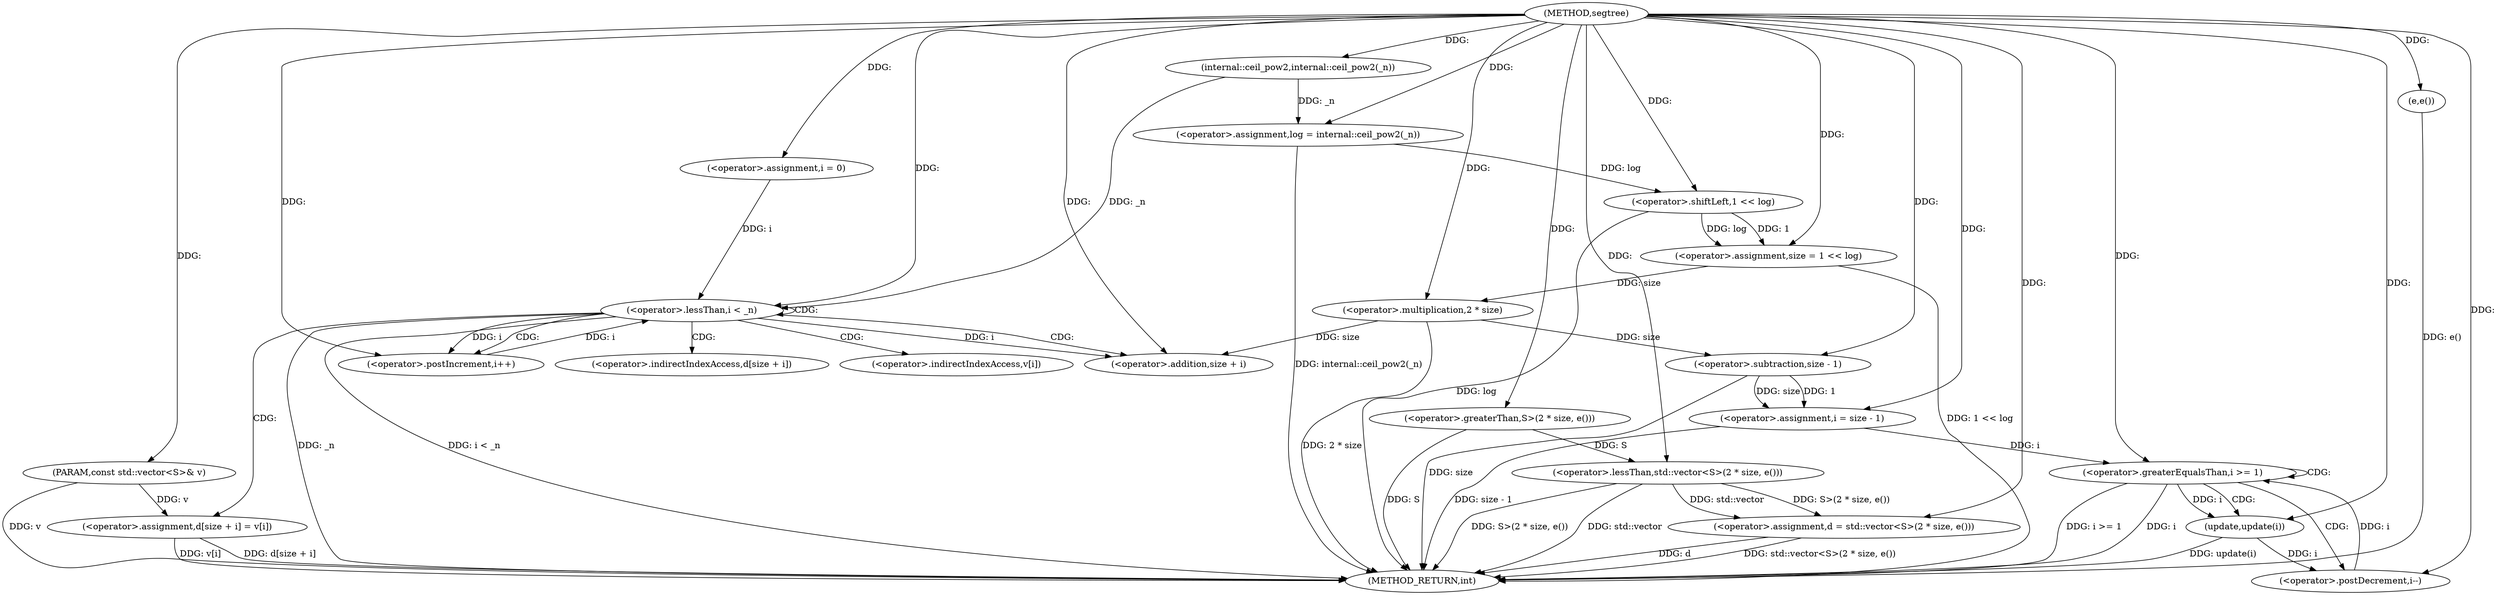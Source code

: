 digraph "segtree" {  
"1005838" [label = "(METHOD,segtree)" ]
"1005895" [label = "(METHOD_RETURN,int)" ]
"1005839" [label = "(PARAM,const std::vector<S>& v)" ]
"1005841" [label = "(<operator>.assignment,log = internal::ceil_pow2(_n))" ]
"1005845" [label = "(<operator>.assignment,size = 1 << log)" ]
"1005850" [label = "(<operator>.assignment,d = std::vector<S>(2 * size, e()))" ]
"1005863" [label = "(<operator>.assignment,i = 0)" ]
"1005866" [label = "(<operator>.lessThan,i < _n)" ]
"1005869" [label = "(<operator>.postIncrement,i++)" ]
"1005871" [label = "(<operator>.assignment,d[size + i] = v[i])" ]
"1005882" [label = "(<operator>.assignment,i = size - 1)" ]
"1005887" [label = "(<operator>.greaterEqualsThan,i >= 1)" ]
"1005890" [label = "(<operator>.postDecrement,i--)" ]
"1005843" [label = "(internal::ceil_pow2,internal::ceil_pow2(_n))" ]
"1005847" [label = "(<operator>.shiftLeft,1 << log)" ]
"1005852" [label = "(<operator>.lessThan,std::vector<S>(2 * size, e()))" ]
"1005893" [label = "(update,update(i))" ]
"1005854" [label = "(<operator>.greaterThan,S>(2 * size, e()))" ]
"1005884" [label = "(<operator>.subtraction,size - 1)" ]
"1005857" [label = "(<operator>.multiplication,2 * size)" ]
"1005860" [label = "(e,e())" ]
"1005874" [label = "(<operator>.addition,size + i)" ]
"1005872" [label = "(<operator>.indirectIndexAccess,d[size + i])" ]
"1005877" [label = "(<operator>.indirectIndexAccess,v[i])" ]
  "1005839" -> "1005895"  [ label = "DDG: v"] 
  "1005841" -> "1005895"  [ label = "DDG: internal::ceil_pow2(_n)"] 
  "1005847" -> "1005895"  [ label = "DDG: log"] 
  "1005845" -> "1005895"  [ label = "DDG: 1 << log"] 
  "1005850" -> "1005895"  [ label = "DDG: d"] 
  "1005857" -> "1005895"  [ label = "DDG: 2 * size"] 
  "1005860" -> "1005895"  [ label = "DDG: e()"] 
  "1005852" -> "1005895"  [ label = "DDG: S>(2 * size, e())"] 
  "1005850" -> "1005895"  [ label = "DDG: std::vector<S>(2 * size, e())"] 
  "1005866" -> "1005895"  [ label = "DDG: _n"] 
  "1005866" -> "1005895"  [ label = "DDG: i < _n"] 
  "1005884" -> "1005895"  [ label = "DDG: size"] 
  "1005882" -> "1005895"  [ label = "DDG: size - 1"] 
  "1005887" -> "1005895"  [ label = "DDG: i"] 
  "1005887" -> "1005895"  [ label = "DDG: i >= 1"] 
  "1005893" -> "1005895"  [ label = "DDG: update(i)"] 
  "1005871" -> "1005895"  [ label = "DDG: d[size + i]"] 
  "1005871" -> "1005895"  [ label = "DDG: v[i]"] 
  "1005852" -> "1005895"  [ label = "DDG: std::vector"] 
  "1005854" -> "1005895"  [ label = "DDG: S"] 
  "1005838" -> "1005839"  [ label = "DDG: "] 
  "1005843" -> "1005841"  [ label = "DDG: _n"] 
  "1005847" -> "1005845"  [ label = "DDG: 1"] 
  "1005847" -> "1005845"  [ label = "DDG: log"] 
  "1005852" -> "1005850"  [ label = "DDG: S>(2 * size, e())"] 
  "1005852" -> "1005850"  [ label = "DDG: std::vector"] 
  "1005838" -> "1005841"  [ label = "DDG: "] 
  "1005838" -> "1005845"  [ label = "DDG: "] 
  "1005838" -> "1005850"  [ label = "DDG: "] 
  "1005838" -> "1005863"  [ label = "DDG: "] 
  "1005839" -> "1005871"  [ label = "DDG: v"] 
  "1005884" -> "1005882"  [ label = "DDG: size"] 
  "1005884" -> "1005882"  [ label = "DDG: 1"] 
  "1005838" -> "1005843"  [ label = "DDG: "] 
  "1005838" -> "1005847"  [ label = "DDG: "] 
  "1005841" -> "1005847"  [ label = "DDG: log"] 
  "1005838" -> "1005852"  [ label = "DDG: "] 
  "1005854" -> "1005852"  [ label = "DDG: S"] 
  "1005863" -> "1005866"  [ label = "DDG: i"] 
  "1005869" -> "1005866"  [ label = "DDG: i"] 
  "1005838" -> "1005866"  [ label = "DDG: "] 
  "1005843" -> "1005866"  [ label = "DDG: _n"] 
  "1005838" -> "1005869"  [ label = "DDG: "] 
  "1005866" -> "1005869"  [ label = "DDG: i"] 
  "1005838" -> "1005882"  [ label = "DDG: "] 
  "1005882" -> "1005887"  [ label = "DDG: i"] 
  "1005890" -> "1005887"  [ label = "DDG: i"] 
  "1005838" -> "1005887"  [ label = "DDG: "] 
  "1005893" -> "1005890"  [ label = "DDG: i"] 
  "1005838" -> "1005890"  [ label = "DDG: "] 
  "1005838" -> "1005854"  [ label = "DDG: "] 
  "1005857" -> "1005884"  [ label = "DDG: size"] 
  "1005838" -> "1005884"  [ label = "DDG: "] 
  "1005887" -> "1005893"  [ label = "DDG: i"] 
  "1005838" -> "1005893"  [ label = "DDG: "] 
  "1005838" -> "1005860"  [ label = "DDG: "] 
  "1005857" -> "1005874"  [ label = "DDG: size"] 
  "1005838" -> "1005874"  [ label = "DDG: "] 
  "1005866" -> "1005874"  [ label = "DDG: i"] 
  "1005838" -> "1005857"  [ label = "DDG: "] 
  "1005845" -> "1005857"  [ label = "DDG: size"] 
  "1005866" -> "1005872"  [ label = "CDG: "] 
  "1005866" -> "1005869"  [ label = "CDG: "] 
  "1005866" -> "1005877"  [ label = "CDG: "] 
  "1005866" -> "1005871"  [ label = "CDG: "] 
  "1005866" -> "1005866"  [ label = "CDG: "] 
  "1005866" -> "1005874"  [ label = "CDG: "] 
  "1005887" -> "1005893"  [ label = "CDG: "] 
  "1005887" -> "1005887"  [ label = "CDG: "] 
  "1005887" -> "1005890"  [ label = "CDG: "] 
}
